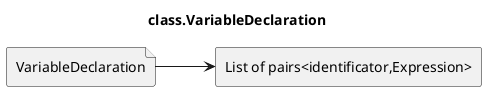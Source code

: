 @startuml
left to right direction
title class.VariableDeclaration

file "VariableDeclaration" as var
rectangle "List of pairs<identificator,Expression>" as list

var-->list
@enduml
